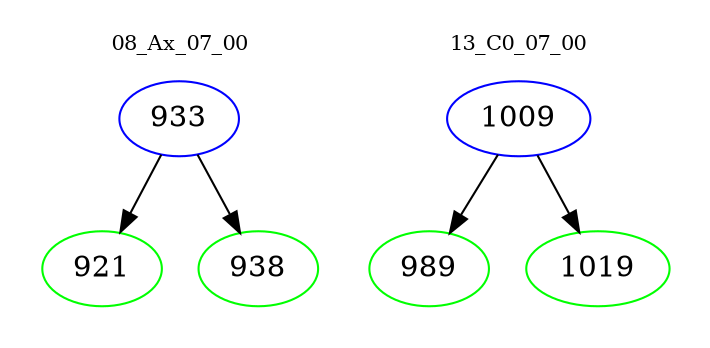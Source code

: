 digraph{
subgraph cluster_0 {
color = white
label = "08_Ax_07_00";
fontsize=10;
T0_933 [label="933", color="blue"]
T0_933 -> T0_921 [color="black"]
T0_921 [label="921", color="green"]
T0_933 -> T0_938 [color="black"]
T0_938 [label="938", color="green"]
}
subgraph cluster_1 {
color = white
label = "13_C0_07_00";
fontsize=10;
T1_1009 [label="1009", color="blue"]
T1_1009 -> T1_989 [color="black"]
T1_989 [label="989", color="green"]
T1_1009 -> T1_1019 [color="black"]
T1_1019 [label="1019", color="green"]
}
}

